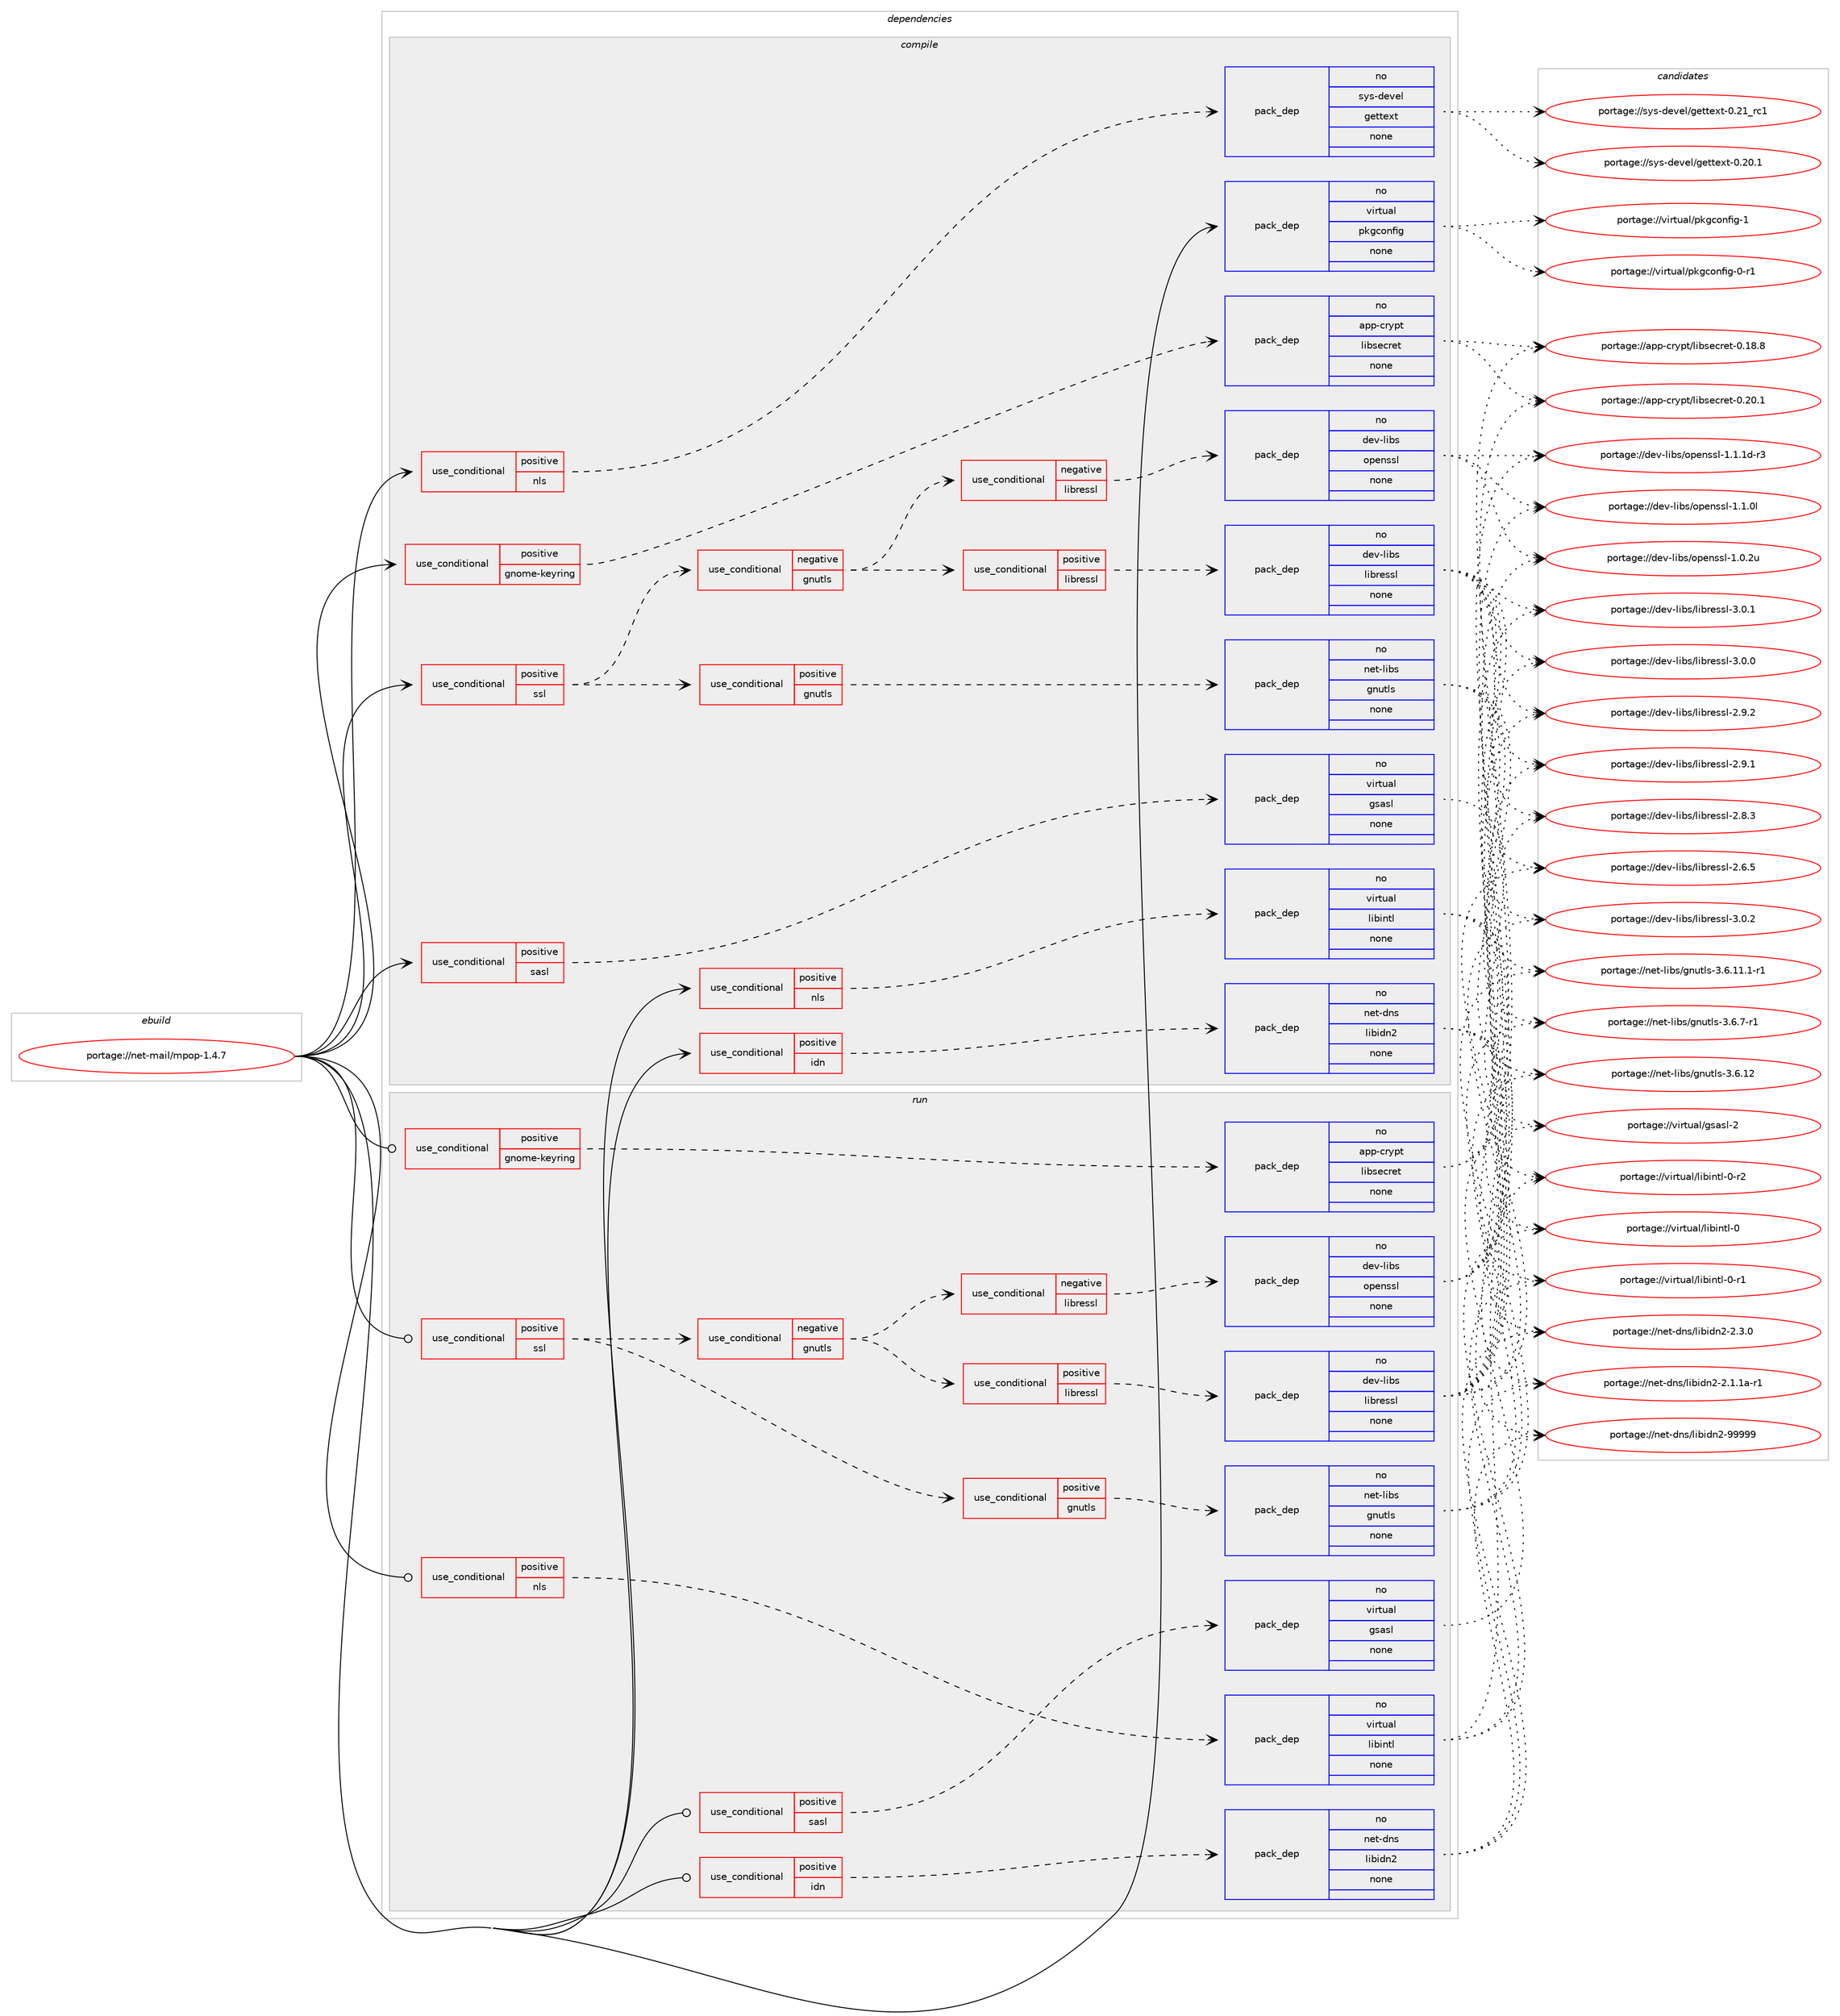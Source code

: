 digraph prolog {

# *************
# Graph options
# *************

newrank=true;
concentrate=true;
compound=true;
graph [rankdir=LR,fontname=Helvetica,fontsize=10,ranksep=1.5];#, ranksep=2.5, nodesep=0.2];
edge  [arrowhead=vee];
node  [fontname=Helvetica,fontsize=10];

# **********
# The ebuild
# **********

subgraph cluster_leftcol {
color=gray;
rank=same;
label=<<i>ebuild</i>>;
id [label="portage://net-mail/mpop-1.4.7", color=red, width=4, href="../net-mail/mpop-1.4.7.svg"];
}

# ****************
# The dependencies
# ****************

subgraph cluster_midcol {
color=gray;
label=<<i>dependencies</i>>;
subgraph cluster_compile {
fillcolor="#eeeeee";
style=filled;
label=<<i>compile</i>>;
subgraph cond15856 {
dependency76953 [label=<<TABLE BORDER="0" CELLBORDER="1" CELLSPACING="0" CELLPADDING="4"><TR><TD ROWSPAN="3" CELLPADDING="10">use_conditional</TD></TR><TR><TD>positive</TD></TR><TR><TD>gnome-keyring</TD></TR></TABLE>>, shape=none, color=red];
subgraph pack59624 {
dependency76954 [label=<<TABLE BORDER="0" CELLBORDER="1" CELLSPACING="0" CELLPADDING="4" WIDTH="220"><TR><TD ROWSPAN="6" CELLPADDING="30">pack_dep</TD></TR><TR><TD WIDTH="110">no</TD></TR><TR><TD>app-crypt</TD></TR><TR><TD>libsecret</TD></TR><TR><TD>none</TD></TR><TR><TD></TD></TR></TABLE>>, shape=none, color=blue];
}
dependency76953:e -> dependency76954:w [weight=20,style="dashed",arrowhead="vee"];
}
id:e -> dependency76953:w [weight=20,style="solid",arrowhead="vee"];
subgraph cond15857 {
dependency76955 [label=<<TABLE BORDER="0" CELLBORDER="1" CELLSPACING="0" CELLPADDING="4"><TR><TD ROWSPAN="3" CELLPADDING="10">use_conditional</TD></TR><TR><TD>positive</TD></TR><TR><TD>idn</TD></TR></TABLE>>, shape=none, color=red];
subgraph pack59625 {
dependency76956 [label=<<TABLE BORDER="0" CELLBORDER="1" CELLSPACING="0" CELLPADDING="4" WIDTH="220"><TR><TD ROWSPAN="6" CELLPADDING="30">pack_dep</TD></TR><TR><TD WIDTH="110">no</TD></TR><TR><TD>net-dns</TD></TR><TR><TD>libidn2</TD></TR><TR><TD>none</TD></TR><TR><TD></TD></TR></TABLE>>, shape=none, color=blue];
}
dependency76955:e -> dependency76956:w [weight=20,style="dashed",arrowhead="vee"];
}
id:e -> dependency76955:w [weight=20,style="solid",arrowhead="vee"];
subgraph cond15858 {
dependency76957 [label=<<TABLE BORDER="0" CELLBORDER="1" CELLSPACING="0" CELLPADDING="4"><TR><TD ROWSPAN="3" CELLPADDING="10">use_conditional</TD></TR><TR><TD>positive</TD></TR><TR><TD>nls</TD></TR></TABLE>>, shape=none, color=red];
subgraph pack59626 {
dependency76958 [label=<<TABLE BORDER="0" CELLBORDER="1" CELLSPACING="0" CELLPADDING="4" WIDTH="220"><TR><TD ROWSPAN="6" CELLPADDING="30">pack_dep</TD></TR><TR><TD WIDTH="110">no</TD></TR><TR><TD>sys-devel</TD></TR><TR><TD>gettext</TD></TR><TR><TD>none</TD></TR><TR><TD></TD></TR></TABLE>>, shape=none, color=blue];
}
dependency76957:e -> dependency76958:w [weight=20,style="dashed",arrowhead="vee"];
}
id:e -> dependency76957:w [weight=20,style="solid",arrowhead="vee"];
subgraph cond15859 {
dependency76959 [label=<<TABLE BORDER="0" CELLBORDER="1" CELLSPACING="0" CELLPADDING="4"><TR><TD ROWSPAN="3" CELLPADDING="10">use_conditional</TD></TR><TR><TD>positive</TD></TR><TR><TD>nls</TD></TR></TABLE>>, shape=none, color=red];
subgraph pack59627 {
dependency76960 [label=<<TABLE BORDER="0" CELLBORDER="1" CELLSPACING="0" CELLPADDING="4" WIDTH="220"><TR><TD ROWSPAN="6" CELLPADDING="30">pack_dep</TD></TR><TR><TD WIDTH="110">no</TD></TR><TR><TD>virtual</TD></TR><TR><TD>libintl</TD></TR><TR><TD>none</TD></TR><TR><TD></TD></TR></TABLE>>, shape=none, color=blue];
}
dependency76959:e -> dependency76960:w [weight=20,style="dashed",arrowhead="vee"];
}
id:e -> dependency76959:w [weight=20,style="solid",arrowhead="vee"];
subgraph cond15860 {
dependency76961 [label=<<TABLE BORDER="0" CELLBORDER="1" CELLSPACING="0" CELLPADDING="4"><TR><TD ROWSPAN="3" CELLPADDING="10">use_conditional</TD></TR><TR><TD>positive</TD></TR><TR><TD>sasl</TD></TR></TABLE>>, shape=none, color=red];
subgraph pack59628 {
dependency76962 [label=<<TABLE BORDER="0" CELLBORDER="1" CELLSPACING="0" CELLPADDING="4" WIDTH="220"><TR><TD ROWSPAN="6" CELLPADDING="30">pack_dep</TD></TR><TR><TD WIDTH="110">no</TD></TR><TR><TD>virtual</TD></TR><TR><TD>gsasl</TD></TR><TR><TD>none</TD></TR><TR><TD></TD></TR></TABLE>>, shape=none, color=blue];
}
dependency76961:e -> dependency76962:w [weight=20,style="dashed",arrowhead="vee"];
}
id:e -> dependency76961:w [weight=20,style="solid",arrowhead="vee"];
subgraph cond15861 {
dependency76963 [label=<<TABLE BORDER="0" CELLBORDER="1" CELLSPACING="0" CELLPADDING="4"><TR><TD ROWSPAN="3" CELLPADDING="10">use_conditional</TD></TR><TR><TD>positive</TD></TR><TR><TD>ssl</TD></TR></TABLE>>, shape=none, color=red];
subgraph cond15862 {
dependency76964 [label=<<TABLE BORDER="0" CELLBORDER="1" CELLSPACING="0" CELLPADDING="4"><TR><TD ROWSPAN="3" CELLPADDING="10">use_conditional</TD></TR><TR><TD>positive</TD></TR><TR><TD>gnutls</TD></TR></TABLE>>, shape=none, color=red];
subgraph pack59629 {
dependency76965 [label=<<TABLE BORDER="0" CELLBORDER="1" CELLSPACING="0" CELLPADDING="4" WIDTH="220"><TR><TD ROWSPAN="6" CELLPADDING="30">pack_dep</TD></TR><TR><TD WIDTH="110">no</TD></TR><TR><TD>net-libs</TD></TR><TR><TD>gnutls</TD></TR><TR><TD>none</TD></TR><TR><TD></TD></TR></TABLE>>, shape=none, color=blue];
}
dependency76964:e -> dependency76965:w [weight=20,style="dashed",arrowhead="vee"];
}
dependency76963:e -> dependency76964:w [weight=20,style="dashed",arrowhead="vee"];
subgraph cond15863 {
dependency76966 [label=<<TABLE BORDER="0" CELLBORDER="1" CELLSPACING="0" CELLPADDING="4"><TR><TD ROWSPAN="3" CELLPADDING="10">use_conditional</TD></TR><TR><TD>negative</TD></TR><TR><TD>gnutls</TD></TR></TABLE>>, shape=none, color=red];
subgraph cond15864 {
dependency76967 [label=<<TABLE BORDER="0" CELLBORDER="1" CELLSPACING="0" CELLPADDING="4"><TR><TD ROWSPAN="3" CELLPADDING="10">use_conditional</TD></TR><TR><TD>negative</TD></TR><TR><TD>libressl</TD></TR></TABLE>>, shape=none, color=red];
subgraph pack59630 {
dependency76968 [label=<<TABLE BORDER="0" CELLBORDER="1" CELLSPACING="0" CELLPADDING="4" WIDTH="220"><TR><TD ROWSPAN="6" CELLPADDING="30">pack_dep</TD></TR><TR><TD WIDTH="110">no</TD></TR><TR><TD>dev-libs</TD></TR><TR><TD>openssl</TD></TR><TR><TD>none</TD></TR><TR><TD></TD></TR></TABLE>>, shape=none, color=blue];
}
dependency76967:e -> dependency76968:w [weight=20,style="dashed",arrowhead="vee"];
}
dependency76966:e -> dependency76967:w [weight=20,style="dashed",arrowhead="vee"];
subgraph cond15865 {
dependency76969 [label=<<TABLE BORDER="0" CELLBORDER="1" CELLSPACING="0" CELLPADDING="4"><TR><TD ROWSPAN="3" CELLPADDING="10">use_conditional</TD></TR><TR><TD>positive</TD></TR><TR><TD>libressl</TD></TR></TABLE>>, shape=none, color=red];
subgraph pack59631 {
dependency76970 [label=<<TABLE BORDER="0" CELLBORDER="1" CELLSPACING="0" CELLPADDING="4" WIDTH="220"><TR><TD ROWSPAN="6" CELLPADDING="30">pack_dep</TD></TR><TR><TD WIDTH="110">no</TD></TR><TR><TD>dev-libs</TD></TR><TR><TD>libressl</TD></TR><TR><TD>none</TD></TR><TR><TD></TD></TR></TABLE>>, shape=none, color=blue];
}
dependency76969:e -> dependency76970:w [weight=20,style="dashed",arrowhead="vee"];
}
dependency76966:e -> dependency76969:w [weight=20,style="dashed",arrowhead="vee"];
}
dependency76963:e -> dependency76966:w [weight=20,style="dashed",arrowhead="vee"];
}
id:e -> dependency76963:w [weight=20,style="solid",arrowhead="vee"];
subgraph pack59632 {
dependency76971 [label=<<TABLE BORDER="0" CELLBORDER="1" CELLSPACING="0" CELLPADDING="4" WIDTH="220"><TR><TD ROWSPAN="6" CELLPADDING="30">pack_dep</TD></TR><TR><TD WIDTH="110">no</TD></TR><TR><TD>virtual</TD></TR><TR><TD>pkgconfig</TD></TR><TR><TD>none</TD></TR><TR><TD></TD></TR></TABLE>>, shape=none, color=blue];
}
id:e -> dependency76971:w [weight=20,style="solid",arrowhead="vee"];
}
subgraph cluster_compileandrun {
fillcolor="#eeeeee";
style=filled;
label=<<i>compile and run</i>>;
}
subgraph cluster_run {
fillcolor="#eeeeee";
style=filled;
label=<<i>run</i>>;
subgraph cond15866 {
dependency76972 [label=<<TABLE BORDER="0" CELLBORDER="1" CELLSPACING="0" CELLPADDING="4"><TR><TD ROWSPAN="3" CELLPADDING="10">use_conditional</TD></TR><TR><TD>positive</TD></TR><TR><TD>gnome-keyring</TD></TR></TABLE>>, shape=none, color=red];
subgraph pack59633 {
dependency76973 [label=<<TABLE BORDER="0" CELLBORDER="1" CELLSPACING="0" CELLPADDING="4" WIDTH="220"><TR><TD ROWSPAN="6" CELLPADDING="30">pack_dep</TD></TR><TR><TD WIDTH="110">no</TD></TR><TR><TD>app-crypt</TD></TR><TR><TD>libsecret</TD></TR><TR><TD>none</TD></TR><TR><TD></TD></TR></TABLE>>, shape=none, color=blue];
}
dependency76972:e -> dependency76973:w [weight=20,style="dashed",arrowhead="vee"];
}
id:e -> dependency76972:w [weight=20,style="solid",arrowhead="odot"];
subgraph cond15867 {
dependency76974 [label=<<TABLE BORDER="0" CELLBORDER="1" CELLSPACING="0" CELLPADDING="4"><TR><TD ROWSPAN="3" CELLPADDING="10">use_conditional</TD></TR><TR><TD>positive</TD></TR><TR><TD>idn</TD></TR></TABLE>>, shape=none, color=red];
subgraph pack59634 {
dependency76975 [label=<<TABLE BORDER="0" CELLBORDER="1" CELLSPACING="0" CELLPADDING="4" WIDTH="220"><TR><TD ROWSPAN="6" CELLPADDING="30">pack_dep</TD></TR><TR><TD WIDTH="110">no</TD></TR><TR><TD>net-dns</TD></TR><TR><TD>libidn2</TD></TR><TR><TD>none</TD></TR><TR><TD></TD></TR></TABLE>>, shape=none, color=blue];
}
dependency76974:e -> dependency76975:w [weight=20,style="dashed",arrowhead="vee"];
}
id:e -> dependency76974:w [weight=20,style="solid",arrowhead="odot"];
subgraph cond15868 {
dependency76976 [label=<<TABLE BORDER="0" CELLBORDER="1" CELLSPACING="0" CELLPADDING="4"><TR><TD ROWSPAN="3" CELLPADDING="10">use_conditional</TD></TR><TR><TD>positive</TD></TR><TR><TD>nls</TD></TR></TABLE>>, shape=none, color=red];
subgraph pack59635 {
dependency76977 [label=<<TABLE BORDER="0" CELLBORDER="1" CELLSPACING="0" CELLPADDING="4" WIDTH="220"><TR><TD ROWSPAN="6" CELLPADDING="30">pack_dep</TD></TR><TR><TD WIDTH="110">no</TD></TR><TR><TD>virtual</TD></TR><TR><TD>libintl</TD></TR><TR><TD>none</TD></TR><TR><TD></TD></TR></TABLE>>, shape=none, color=blue];
}
dependency76976:e -> dependency76977:w [weight=20,style="dashed",arrowhead="vee"];
}
id:e -> dependency76976:w [weight=20,style="solid",arrowhead="odot"];
subgraph cond15869 {
dependency76978 [label=<<TABLE BORDER="0" CELLBORDER="1" CELLSPACING="0" CELLPADDING="4"><TR><TD ROWSPAN="3" CELLPADDING="10">use_conditional</TD></TR><TR><TD>positive</TD></TR><TR><TD>sasl</TD></TR></TABLE>>, shape=none, color=red];
subgraph pack59636 {
dependency76979 [label=<<TABLE BORDER="0" CELLBORDER="1" CELLSPACING="0" CELLPADDING="4" WIDTH="220"><TR><TD ROWSPAN="6" CELLPADDING="30">pack_dep</TD></TR><TR><TD WIDTH="110">no</TD></TR><TR><TD>virtual</TD></TR><TR><TD>gsasl</TD></TR><TR><TD>none</TD></TR><TR><TD></TD></TR></TABLE>>, shape=none, color=blue];
}
dependency76978:e -> dependency76979:w [weight=20,style="dashed",arrowhead="vee"];
}
id:e -> dependency76978:w [weight=20,style="solid",arrowhead="odot"];
subgraph cond15870 {
dependency76980 [label=<<TABLE BORDER="0" CELLBORDER="1" CELLSPACING="0" CELLPADDING="4"><TR><TD ROWSPAN="3" CELLPADDING="10">use_conditional</TD></TR><TR><TD>positive</TD></TR><TR><TD>ssl</TD></TR></TABLE>>, shape=none, color=red];
subgraph cond15871 {
dependency76981 [label=<<TABLE BORDER="0" CELLBORDER="1" CELLSPACING="0" CELLPADDING="4"><TR><TD ROWSPAN="3" CELLPADDING="10">use_conditional</TD></TR><TR><TD>positive</TD></TR><TR><TD>gnutls</TD></TR></TABLE>>, shape=none, color=red];
subgraph pack59637 {
dependency76982 [label=<<TABLE BORDER="0" CELLBORDER="1" CELLSPACING="0" CELLPADDING="4" WIDTH="220"><TR><TD ROWSPAN="6" CELLPADDING="30">pack_dep</TD></TR><TR><TD WIDTH="110">no</TD></TR><TR><TD>net-libs</TD></TR><TR><TD>gnutls</TD></TR><TR><TD>none</TD></TR><TR><TD></TD></TR></TABLE>>, shape=none, color=blue];
}
dependency76981:e -> dependency76982:w [weight=20,style="dashed",arrowhead="vee"];
}
dependency76980:e -> dependency76981:w [weight=20,style="dashed",arrowhead="vee"];
subgraph cond15872 {
dependency76983 [label=<<TABLE BORDER="0" CELLBORDER="1" CELLSPACING="0" CELLPADDING="4"><TR><TD ROWSPAN="3" CELLPADDING="10">use_conditional</TD></TR><TR><TD>negative</TD></TR><TR><TD>gnutls</TD></TR></TABLE>>, shape=none, color=red];
subgraph cond15873 {
dependency76984 [label=<<TABLE BORDER="0" CELLBORDER="1" CELLSPACING="0" CELLPADDING="4"><TR><TD ROWSPAN="3" CELLPADDING="10">use_conditional</TD></TR><TR><TD>negative</TD></TR><TR><TD>libressl</TD></TR></TABLE>>, shape=none, color=red];
subgraph pack59638 {
dependency76985 [label=<<TABLE BORDER="0" CELLBORDER="1" CELLSPACING="0" CELLPADDING="4" WIDTH="220"><TR><TD ROWSPAN="6" CELLPADDING="30">pack_dep</TD></TR><TR><TD WIDTH="110">no</TD></TR><TR><TD>dev-libs</TD></TR><TR><TD>openssl</TD></TR><TR><TD>none</TD></TR><TR><TD></TD></TR></TABLE>>, shape=none, color=blue];
}
dependency76984:e -> dependency76985:w [weight=20,style="dashed",arrowhead="vee"];
}
dependency76983:e -> dependency76984:w [weight=20,style="dashed",arrowhead="vee"];
subgraph cond15874 {
dependency76986 [label=<<TABLE BORDER="0" CELLBORDER="1" CELLSPACING="0" CELLPADDING="4"><TR><TD ROWSPAN="3" CELLPADDING="10">use_conditional</TD></TR><TR><TD>positive</TD></TR><TR><TD>libressl</TD></TR></TABLE>>, shape=none, color=red];
subgraph pack59639 {
dependency76987 [label=<<TABLE BORDER="0" CELLBORDER="1" CELLSPACING="0" CELLPADDING="4" WIDTH="220"><TR><TD ROWSPAN="6" CELLPADDING="30">pack_dep</TD></TR><TR><TD WIDTH="110">no</TD></TR><TR><TD>dev-libs</TD></TR><TR><TD>libressl</TD></TR><TR><TD>none</TD></TR><TR><TD></TD></TR></TABLE>>, shape=none, color=blue];
}
dependency76986:e -> dependency76987:w [weight=20,style="dashed",arrowhead="vee"];
}
dependency76983:e -> dependency76986:w [weight=20,style="dashed",arrowhead="vee"];
}
dependency76980:e -> dependency76983:w [weight=20,style="dashed",arrowhead="vee"];
}
id:e -> dependency76980:w [weight=20,style="solid",arrowhead="odot"];
}
}

# **************
# The candidates
# **************

subgraph cluster_choices {
rank=same;
color=gray;
label=<<i>candidates</i>>;

subgraph choice59624 {
color=black;
nodesep=1;
choice97112112459911412111211647108105981151019911410111645484650484649 [label="portage://app-crypt/libsecret-0.20.1", color=red, width=4,href="../app-crypt/libsecret-0.20.1.svg"];
choice97112112459911412111211647108105981151019911410111645484649564656 [label="portage://app-crypt/libsecret-0.18.8", color=red, width=4,href="../app-crypt/libsecret-0.18.8.svg"];
dependency76954:e -> choice97112112459911412111211647108105981151019911410111645484650484649:w [style=dotted,weight="100"];
dependency76954:e -> choice97112112459911412111211647108105981151019911410111645484649564656:w [style=dotted,weight="100"];
}
subgraph choice59625 {
color=black;
nodesep=1;
choice11010111645100110115471081059810510011050455757575757 [label="portage://net-dns/libidn2-99999", color=red, width=4,href="../net-dns/libidn2-99999.svg"];
choice11010111645100110115471081059810510011050455046514648 [label="portage://net-dns/libidn2-2.3.0", color=red, width=4,href="../net-dns/libidn2-2.3.0.svg"];
choice11010111645100110115471081059810510011050455046494649974511449 [label="portage://net-dns/libidn2-2.1.1a-r1", color=red, width=4,href="../net-dns/libidn2-2.1.1a-r1.svg"];
dependency76956:e -> choice11010111645100110115471081059810510011050455757575757:w [style=dotted,weight="100"];
dependency76956:e -> choice11010111645100110115471081059810510011050455046514648:w [style=dotted,weight="100"];
dependency76956:e -> choice11010111645100110115471081059810510011050455046494649974511449:w [style=dotted,weight="100"];
}
subgraph choice59626 {
color=black;
nodesep=1;
choice11512111545100101118101108471031011161161011201164548465049951149949 [label="portage://sys-devel/gettext-0.21_rc1", color=red, width=4,href="../sys-devel/gettext-0.21_rc1.svg"];
choice115121115451001011181011084710310111611610112011645484650484649 [label="portage://sys-devel/gettext-0.20.1", color=red, width=4,href="../sys-devel/gettext-0.20.1.svg"];
dependency76958:e -> choice11512111545100101118101108471031011161161011201164548465049951149949:w [style=dotted,weight="100"];
dependency76958:e -> choice115121115451001011181011084710310111611610112011645484650484649:w [style=dotted,weight="100"];
}
subgraph choice59627 {
color=black;
nodesep=1;
choice11810511411611797108471081059810511011610845484511450 [label="portage://virtual/libintl-0-r2", color=red, width=4,href="../virtual/libintl-0-r2.svg"];
choice11810511411611797108471081059810511011610845484511449 [label="portage://virtual/libintl-0-r1", color=red, width=4,href="../virtual/libintl-0-r1.svg"];
choice1181051141161179710847108105981051101161084548 [label="portage://virtual/libintl-0", color=red, width=4,href="../virtual/libintl-0.svg"];
dependency76960:e -> choice11810511411611797108471081059810511011610845484511450:w [style=dotted,weight="100"];
dependency76960:e -> choice11810511411611797108471081059810511011610845484511449:w [style=dotted,weight="100"];
dependency76960:e -> choice1181051141161179710847108105981051101161084548:w [style=dotted,weight="100"];
}
subgraph choice59628 {
color=black;
nodesep=1;
choice1181051141161179710847103115971151084550 [label="portage://virtual/gsasl-2", color=red, width=4,href="../virtual/gsasl-2.svg"];
dependency76962:e -> choice1181051141161179710847103115971151084550:w [style=dotted,weight="100"];
}
subgraph choice59629 {
color=black;
nodesep=1;
choice1101011164510810598115471031101171161081154551465446554511449 [label="portage://net-libs/gnutls-3.6.7-r1", color=red, width=4,href="../net-libs/gnutls-3.6.7-r1.svg"];
choice11010111645108105981154710311011711610811545514654464950 [label="portage://net-libs/gnutls-3.6.12", color=red, width=4,href="../net-libs/gnutls-3.6.12.svg"];
choice1101011164510810598115471031101171161081154551465446494946494511449 [label="portage://net-libs/gnutls-3.6.11.1-r1", color=red, width=4,href="../net-libs/gnutls-3.6.11.1-r1.svg"];
dependency76965:e -> choice1101011164510810598115471031101171161081154551465446554511449:w [style=dotted,weight="100"];
dependency76965:e -> choice11010111645108105981154710311011711610811545514654464950:w [style=dotted,weight="100"];
dependency76965:e -> choice1101011164510810598115471031101171161081154551465446494946494511449:w [style=dotted,weight="100"];
}
subgraph choice59630 {
color=black;
nodesep=1;
choice1001011184510810598115471111121011101151151084549464946491004511451 [label="portage://dev-libs/openssl-1.1.1d-r3", color=red, width=4,href="../dev-libs/openssl-1.1.1d-r3.svg"];
choice100101118451081059811547111112101110115115108454946494648108 [label="portage://dev-libs/openssl-1.1.0l", color=red, width=4,href="../dev-libs/openssl-1.1.0l.svg"];
choice100101118451081059811547111112101110115115108454946484650117 [label="portage://dev-libs/openssl-1.0.2u", color=red, width=4,href="../dev-libs/openssl-1.0.2u.svg"];
dependency76968:e -> choice1001011184510810598115471111121011101151151084549464946491004511451:w [style=dotted,weight="100"];
dependency76968:e -> choice100101118451081059811547111112101110115115108454946494648108:w [style=dotted,weight="100"];
dependency76968:e -> choice100101118451081059811547111112101110115115108454946484650117:w [style=dotted,weight="100"];
}
subgraph choice59631 {
color=black;
nodesep=1;
choice10010111845108105981154710810598114101115115108455146484650 [label="portage://dev-libs/libressl-3.0.2", color=red, width=4,href="../dev-libs/libressl-3.0.2.svg"];
choice10010111845108105981154710810598114101115115108455146484649 [label="portage://dev-libs/libressl-3.0.1", color=red, width=4,href="../dev-libs/libressl-3.0.1.svg"];
choice10010111845108105981154710810598114101115115108455146484648 [label="portage://dev-libs/libressl-3.0.0", color=red, width=4,href="../dev-libs/libressl-3.0.0.svg"];
choice10010111845108105981154710810598114101115115108455046574650 [label="portage://dev-libs/libressl-2.9.2", color=red, width=4,href="../dev-libs/libressl-2.9.2.svg"];
choice10010111845108105981154710810598114101115115108455046574649 [label="portage://dev-libs/libressl-2.9.1", color=red, width=4,href="../dev-libs/libressl-2.9.1.svg"];
choice10010111845108105981154710810598114101115115108455046564651 [label="portage://dev-libs/libressl-2.8.3", color=red, width=4,href="../dev-libs/libressl-2.8.3.svg"];
choice10010111845108105981154710810598114101115115108455046544653 [label="portage://dev-libs/libressl-2.6.5", color=red, width=4,href="../dev-libs/libressl-2.6.5.svg"];
dependency76970:e -> choice10010111845108105981154710810598114101115115108455146484650:w [style=dotted,weight="100"];
dependency76970:e -> choice10010111845108105981154710810598114101115115108455146484649:w [style=dotted,weight="100"];
dependency76970:e -> choice10010111845108105981154710810598114101115115108455146484648:w [style=dotted,weight="100"];
dependency76970:e -> choice10010111845108105981154710810598114101115115108455046574650:w [style=dotted,weight="100"];
dependency76970:e -> choice10010111845108105981154710810598114101115115108455046574649:w [style=dotted,weight="100"];
dependency76970:e -> choice10010111845108105981154710810598114101115115108455046564651:w [style=dotted,weight="100"];
dependency76970:e -> choice10010111845108105981154710810598114101115115108455046544653:w [style=dotted,weight="100"];
}
subgraph choice59632 {
color=black;
nodesep=1;
choice1181051141161179710847112107103991111101021051034549 [label="portage://virtual/pkgconfig-1", color=red, width=4,href="../virtual/pkgconfig-1.svg"];
choice11810511411611797108471121071039911111010210510345484511449 [label="portage://virtual/pkgconfig-0-r1", color=red, width=4,href="../virtual/pkgconfig-0-r1.svg"];
dependency76971:e -> choice1181051141161179710847112107103991111101021051034549:w [style=dotted,weight="100"];
dependency76971:e -> choice11810511411611797108471121071039911111010210510345484511449:w [style=dotted,weight="100"];
}
subgraph choice59633 {
color=black;
nodesep=1;
choice97112112459911412111211647108105981151019911410111645484650484649 [label="portage://app-crypt/libsecret-0.20.1", color=red, width=4,href="../app-crypt/libsecret-0.20.1.svg"];
choice97112112459911412111211647108105981151019911410111645484649564656 [label="portage://app-crypt/libsecret-0.18.8", color=red, width=4,href="../app-crypt/libsecret-0.18.8.svg"];
dependency76973:e -> choice97112112459911412111211647108105981151019911410111645484650484649:w [style=dotted,weight="100"];
dependency76973:e -> choice97112112459911412111211647108105981151019911410111645484649564656:w [style=dotted,weight="100"];
}
subgraph choice59634 {
color=black;
nodesep=1;
choice11010111645100110115471081059810510011050455757575757 [label="portage://net-dns/libidn2-99999", color=red, width=4,href="../net-dns/libidn2-99999.svg"];
choice11010111645100110115471081059810510011050455046514648 [label="portage://net-dns/libidn2-2.3.0", color=red, width=4,href="../net-dns/libidn2-2.3.0.svg"];
choice11010111645100110115471081059810510011050455046494649974511449 [label="portage://net-dns/libidn2-2.1.1a-r1", color=red, width=4,href="../net-dns/libidn2-2.1.1a-r1.svg"];
dependency76975:e -> choice11010111645100110115471081059810510011050455757575757:w [style=dotted,weight="100"];
dependency76975:e -> choice11010111645100110115471081059810510011050455046514648:w [style=dotted,weight="100"];
dependency76975:e -> choice11010111645100110115471081059810510011050455046494649974511449:w [style=dotted,weight="100"];
}
subgraph choice59635 {
color=black;
nodesep=1;
choice11810511411611797108471081059810511011610845484511450 [label="portage://virtual/libintl-0-r2", color=red, width=4,href="../virtual/libintl-0-r2.svg"];
choice11810511411611797108471081059810511011610845484511449 [label="portage://virtual/libintl-0-r1", color=red, width=4,href="../virtual/libintl-0-r1.svg"];
choice1181051141161179710847108105981051101161084548 [label="portage://virtual/libintl-0", color=red, width=4,href="../virtual/libintl-0.svg"];
dependency76977:e -> choice11810511411611797108471081059810511011610845484511450:w [style=dotted,weight="100"];
dependency76977:e -> choice11810511411611797108471081059810511011610845484511449:w [style=dotted,weight="100"];
dependency76977:e -> choice1181051141161179710847108105981051101161084548:w [style=dotted,weight="100"];
}
subgraph choice59636 {
color=black;
nodesep=1;
choice1181051141161179710847103115971151084550 [label="portage://virtual/gsasl-2", color=red, width=4,href="../virtual/gsasl-2.svg"];
dependency76979:e -> choice1181051141161179710847103115971151084550:w [style=dotted,weight="100"];
}
subgraph choice59637 {
color=black;
nodesep=1;
choice1101011164510810598115471031101171161081154551465446554511449 [label="portage://net-libs/gnutls-3.6.7-r1", color=red, width=4,href="../net-libs/gnutls-3.6.7-r1.svg"];
choice11010111645108105981154710311011711610811545514654464950 [label="portage://net-libs/gnutls-3.6.12", color=red, width=4,href="../net-libs/gnutls-3.6.12.svg"];
choice1101011164510810598115471031101171161081154551465446494946494511449 [label="portage://net-libs/gnutls-3.6.11.1-r1", color=red, width=4,href="../net-libs/gnutls-3.6.11.1-r1.svg"];
dependency76982:e -> choice1101011164510810598115471031101171161081154551465446554511449:w [style=dotted,weight="100"];
dependency76982:e -> choice11010111645108105981154710311011711610811545514654464950:w [style=dotted,weight="100"];
dependency76982:e -> choice1101011164510810598115471031101171161081154551465446494946494511449:w [style=dotted,weight="100"];
}
subgraph choice59638 {
color=black;
nodesep=1;
choice1001011184510810598115471111121011101151151084549464946491004511451 [label="portage://dev-libs/openssl-1.1.1d-r3", color=red, width=4,href="../dev-libs/openssl-1.1.1d-r3.svg"];
choice100101118451081059811547111112101110115115108454946494648108 [label="portage://dev-libs/openssl-1.1.0l", color=red, width=4,href="../dev-libs/openssl-1.1.0l.svg"];
choice100101118451081059811547111112101110115115108454946484650117 [label="portage://dev-libs/openssl-1.0.2u", color=red, width=4,href="../dev-libs/openssl-1.0.2u.svg"];
dependency76985:e -> choice1001011184510810598115471111121011101151151084549464946491004511451:w [style=dotted,weight="100"];
dependency76985:e -> choice100101118451081059811547111112101110115115108454946494648108:w [style=dotted,weight="100"];
dependency76985:e -> choice100101118451081059811547111112101110115115108454946484650117:w [style=dotted,weight="100"];
}
subgraph choice59639 {
color=black;
nodesep=1;
choice10010111845108105981154710810598114101115115108455146484650 [label="portage://dev-libs/libressl-3.0.2", color=red, width=4,href="../dev-libs/libressl-3.0.2.svg"];
choice10010111845108105981154710810598114101115115108455146484649 [label="portage://dev-libs/libressl-3.0.1", color=red, width=4,href="../dev-libs/libressl-3.0.1.svg"];
choice10010111845108105981154710810598114101115115108455146484648 [label="portage://dev-libs/libressl-3.0.0", color=red, width=4,href="../dev-libs/libressl-3.0.0.svg"];
choice10010111845108105981154710810598114101115115108455046574650 [label="portage://dev-libs/libressl-2.9.2", color=red, width=4,href="../dev-libs/libressl-2.9.2.svg"];
choice10010111845108105981154710810598114101115115108455046574649 [label="portage://dev-libs/libressl-2.9.1", color=red, width=4,href="../dev-libs/libressl-2.9.1.svg"];
choice10010111845108105981154710810598114101115115108455046564651 [label="portage://dev-libs/libressl-2.8.3", color=red, width=4,href="../dev-libs/libressl-2.8.3.svg"];
choice10010111845108105981154710810598114101115115108455046544653 [label="portage://dev-libs/libressl-2.6.5", color=red, width=4,href="../dev-libs/libressl-2.6.5.svg"];
dependency76987:e -> choice10010111845108105981154710810598114101115115108455146484650:w [style=dotted,weight="100"];
dependency76987:e -> choice10010111845108105981154710810598114101115115108455146484649:w [style=dotted,weight="100"];
dependency76987:e -> choice10010111845108105981154710810598114101115115108455146484648:w [style=dotted,weight="100"];
dependency76987:e -> choice10010111845108105981154710810598114101115115108455046574650:w [style=dotted,weight="100"];
dependency76987:e -> choice10010111845108105981154710810598114101115115108455046574649:w [style=dotted,weight="100"];
dependency76987:e -> choice10010111845108105981154710810598114101115115108455046564651:w [style=dotted,weight="100"];
dependency76987:e -> choice10010111845108105981154710810598114101115115108455046544653:w [style=dotted,weight="100"];
}
}

}
